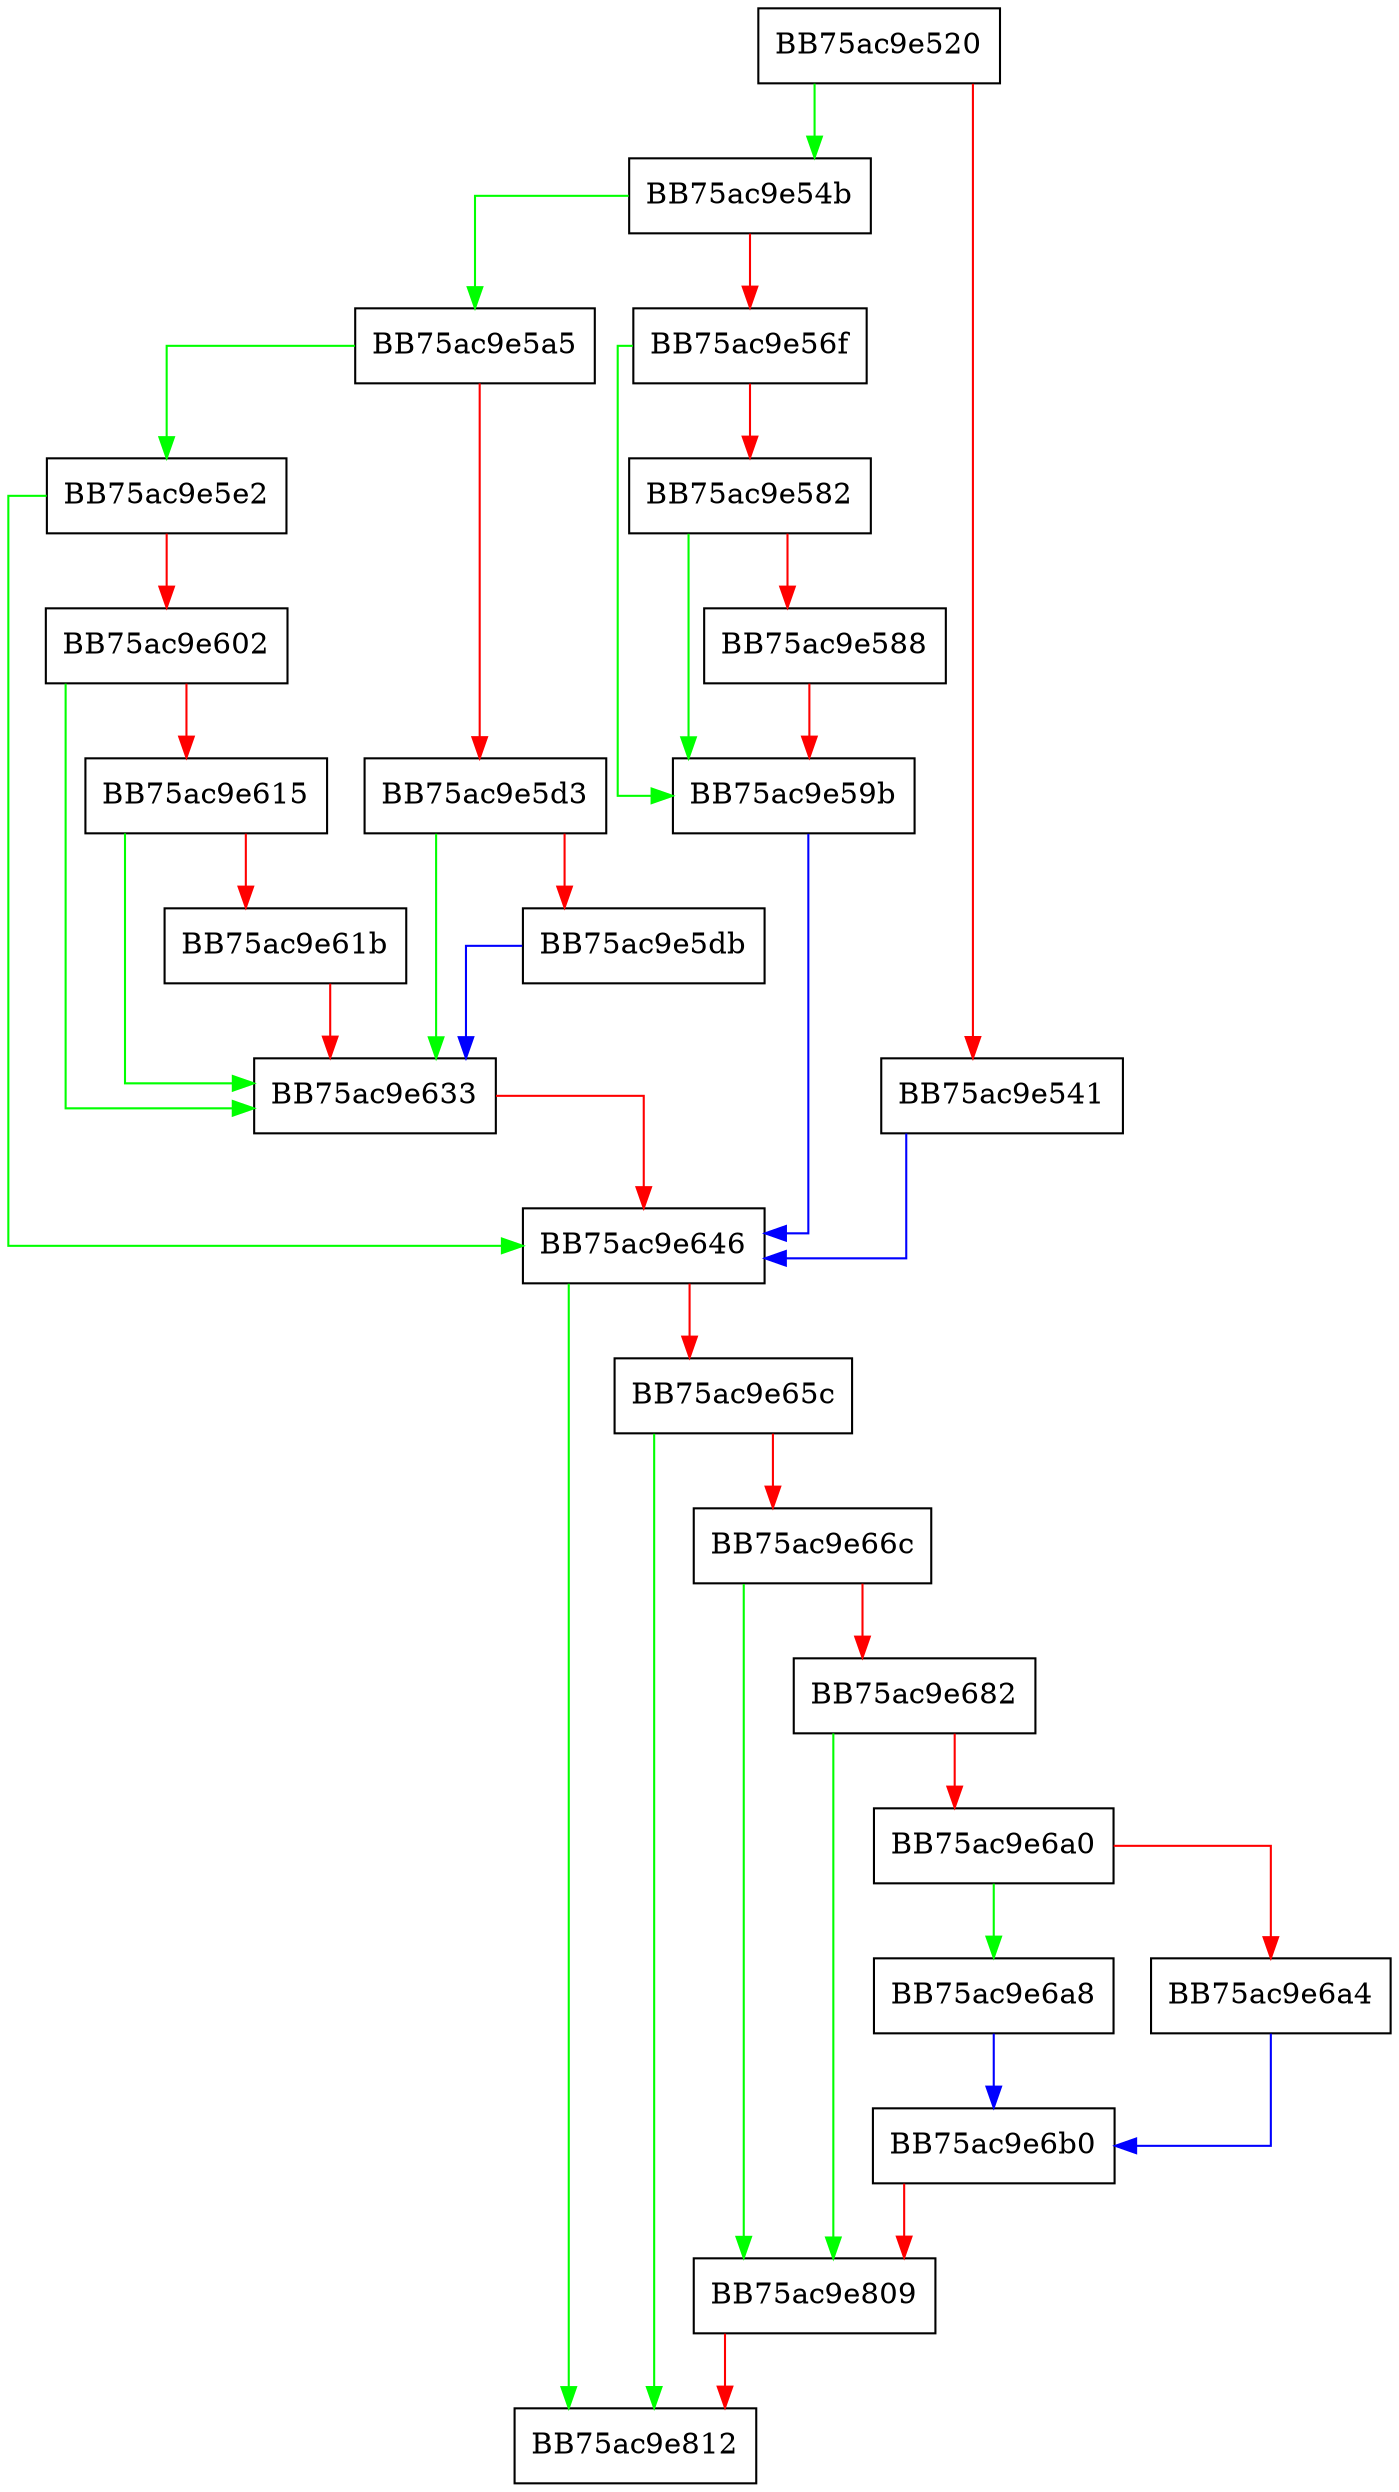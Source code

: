 digraph Quarantine {
  node [shape="box"];
  graph [splines=ortho];
  BB75ac9e520 -> BB75ac9e54b [color="green"];
  BB75ac9e520 -> BB75ac9e541 [color="red"];
  BB75ac9e541 -> BB75ac9e646 [color="blue"];
  BB75ac9e54b -> BB75ac9e5a5 [color="green"];
  BB75ac9e54b -> BB75ac9e56f [color="red"];
  BB75ac9e56f -> BB75ac9e59b [color="green"];
  BB75ac9e56f -> BB75ac9e582 [color="red"];
  BB75ac9e582 -> BB75ac9e59b [color="green"];
  BB75ac9e582 -> BB75ac9e588 [color="red"];
  BB75ac9e588 -> BB75ac9e59b [color="red"];
  BB75ac9e59b -> BB75ac9e646 [color="blue"];
  BB75ac9e5a5 -> BB75ac9e5e2 [color="green"];
  BB75ac9e5a5 -> BB75ac9e5d3 [color="red"];
  BB75ac9e5d3 -> BB75ac9e633 [color="green"];
  BB75ac9e5d3 -> BB75ac9e5db [color="red"];
  BB75ac9e5db -> BB75ac9e633 [color="blue"];
  BB75ac9e5e2 -> BB75ac9e646 [color="green"];
  BB75ac9e5e2 -> BB75ac9e602 [color="red"];
  BB75ac9e602 -> BB75ac9e633 [color="green"];
  BB75ac9e602 -> BB75ac9e615 [color="red"];
  BB75ac9e615 -> BB75ac9e633 [color="green"];
  BB75ac9e615 -> BB75ac9e61b [color="red"];
  BB75ac9e61b -> BB75ac9e633 [color="red"];
  BB75ac9e633 -> BB75ac9e646 [color="red"];
  BB75ac9e646 -> BB75ac9e812 [color="green"];
  BB75ac9e646 -> BB75ac9e65c [color="red"];
  BB75ac9e65c -> BB75ac9e812 [color="green"];
  BB75ac9e65c -> BB75ac9e66c [color="red"];
  BB75ac9e66c -> BB75ac9e809 [color="green"];
  BB75ac9e66c -> BB75ac9e682 [color="red"];
  BB75ac9e682 -> BB75ac9e809 [color="green"];
  BB75ac9e682 -> BB75ac9e6a0 [color="red"];
  BB75ac9e6a0 -> BB75ac9e6a8 [color="green"];
  BB75ac9e6a0 -> BB75ac9e6a4 [color="red"];
  BB75ac9e6a4 -> BB75ac9e6b0 [color="blue"];
  BB75ac9e6a8 -> BB75ac9e6b0 [color="blue"];
  BB75ac9e6b0 -> BB75ac9e809 [color="red"];
  BB75ac9e809 -> BB75ac9e812 [color="red"];
}